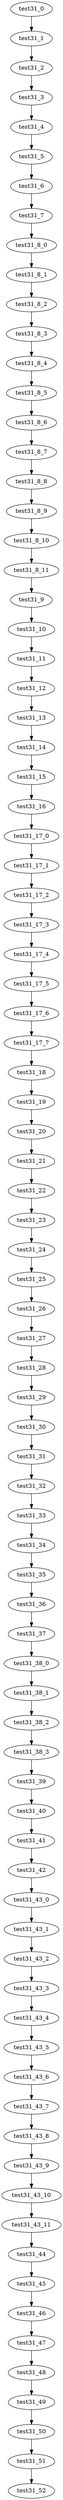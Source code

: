 digraph G {
test31_0->test31_1;
test31_1->test31_2;
test31_2->test31_3;
test31_3->test31_4;
test31_4->test31_5;
test31_5->test31_6;
test31_6->test31_7;
test31_7->test31_8_0;
test31_8_0->test31_8_1;
test31_8_1->test31_8_2;
test31_8_2->test31_8_3;
test31_8_3->test31_8_4;
test31_8_4->test31_8_5;
test31_8_5->test31_8_6;
test31_8_6->test31_8_7;
test31_8_7->test31_8_8;
test31_8_8->test31_8_9;
test31_8_9->test31_8_10;
test31_8_10->test31_8_11;
test31_8_11->test31_9;
test31_9->test31_10;
test31_10->test31_11;
test31_11->test31_12;
test31_12->test31_13;
test31_13->test31_14;
test31_14->test31_15;
test31_15->test31_16;
test31_16->test31_17_0;
test31_17_0->test31_17_1;
test31_17_1->test31_17_2;
test31_17_2->test31_17_3;
test31_17_3->test31_17_4;
test31_17_4->test31_17_5;
test31_17_5->test31_17_6;
test31_17_6->test31_17_7;
test31_17_7->test31_18;
test31_18->test31_19;
test31_19->test31_20;
test31_20->test31_21;
test31_21->test31_22;
test31_22->test31_23;
test31_23->test31_24;
test31_24->test31_25;
test31_25->test31_26;
test31_26->test31_27;
test31_27->test31_28;
test31_28->test31_29;
test31_29->test31_30;
test31_30->test31_31;
test31_31->test31_32;
test31_32->test31_33;
test31_33->test31_34;
test31_34->test31_35;
test31_35->test31_36;
test31_36->test31_37;
test31_37->test31_38_0;
test31_38_0->test31_38_1;
test31_38_1->test31_38_2;
test31_38_2->test31_38_3;
test31_38_3->test31_39;
test31_39->test31_40;
test31_40->test31_41;
test31_41->test31_42;
test31_42->test31_43_0;
test31_43_0->test31_43_1;
test31_43_1->test31_43_2;
test31_43_2->test31_43_3;
test31_43_3->test31_43_4;
test31_43_4->test31_43_5;
test31_43_5->test31_43_6;
test31_43_6->test31_43_7;
test31_43_7->test31_43_8;
test31_43_8->test31_43_9;
test31_43_9->test31_43_10;
test31_43_10->test31_43_11;
test31_43_11->test31_44;
test31_44->test31_45;
test31_45->test31_46;
test31_46->test31_47;
test31_47->test31_48;
test31_48->test31_49;
test31_49->test31_50;
test31_50->test31_51;
test31_51->test31_52;

}
